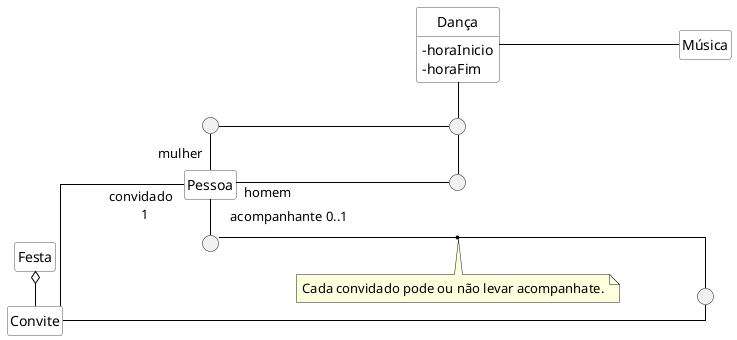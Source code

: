 @startuml mod05ima05
hide circle
hide methods
hide empty members

skinparam class {
    BackgroundColor White
    ArrowColor Black
    BorderColor #505050
}
allow_mixing
skinparam classAttributeIconSize 0
class "Dança" as da
da : - horaInicio
da : - horaFim
class "Música" as mu
class "Festa" as fe
class "Convite" as co
class "Pessoa" as pe
circle " " as p1
circle " " as p2
circle " " as p3
circle " " as p4
circle " " as p5
note "Cada convidado pode ou não levar acompanhate." as ca
skinparam linetype ortho
left to right direction
pe "mulher"-left- p1
p1 -down- p2
p2 -right- p3
p3 -up-"homem" pe
da -- mu
da -right- p2
co ---"convidado \n 1" pe 
pe "acompanhante 0..1" -right- p4
p4 -up- p5
(p4,p5) .. ca
p5 -left- co
co -left-o fe
@enduml